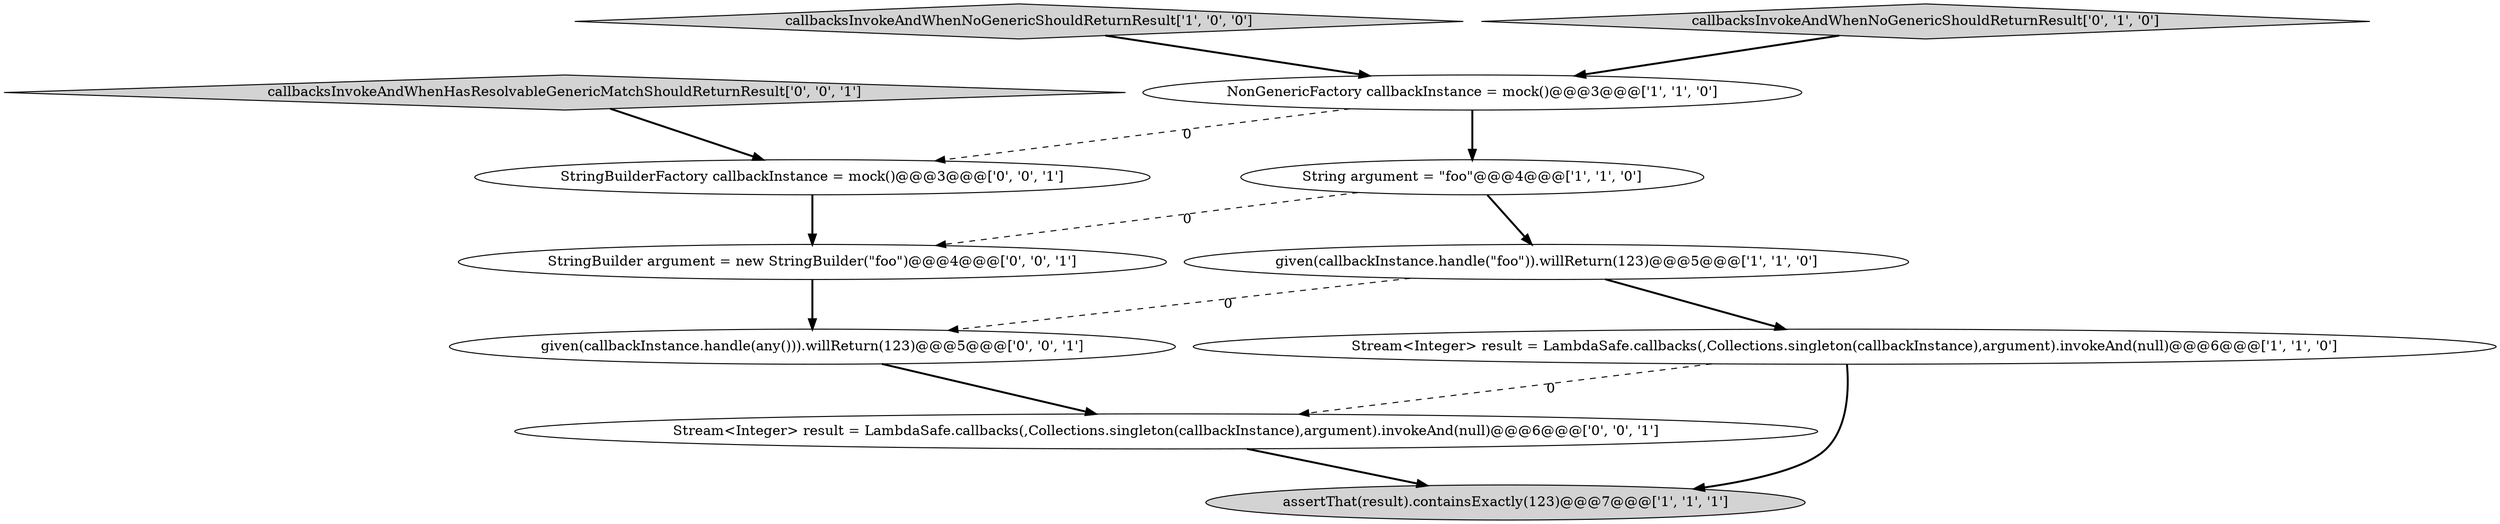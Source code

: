 digraph {
2 [style = filled, label = "Stream<Integer> result = LambdaSafe.callbacks(,Collections.singleton(callbackInstance),argument).invokeAnd(null)@@@6@@@['1', '1', '0']", fillcolor = white, shape = ellipse image = "AAA0AAABBB1BBB"];
4 [style = filled, label = "String argument = \"foo\"@@@4@@@['1', '1', '0']", fillcolor = white, shape = ellipse image = "AAA0AAABBB1BBB"];
11 [style = filled, label = "StringBuilderFactory callbackInstance = mock()@@@3@@@['0', '0', '1']", fillcolor = white, shape = ellipse image = "AAA0AAABBB3BBB"];
9 [style = filled, label = "Stream<Integer> result = LambdaSafe.callbacks(,Collections.singleton(callbackInstance),argument).invokeAnd(null)@@@6@@@['0', '0', '1']", fillcolor = white, shape = ellipse image = "AAA0AAABBB3BBB"];
7 [style = filled, label = "StringBuilder argument = new StringBuilder(\"foo\")@@@4@@@['0', '0', '1']", fillcolor = white, shape = ellipse image = "AAA0AAABBB3BBB"];
5 [style = filled, label = "callbacksInvokeAndWhenNoGenericShouldReturnResult['1', '0', '0']", fillcolor = lightgray, shape = diamond image = "AAA0AAABBB1BBB"];
6 [style = filled, label = "callbacksInvokeAndWhenNoGenericShouldReturnResult['0', '1', '0']", fillcolor = lightgray, shape = diamond image = "AAA0AAABBB2BBB"];
8 [style = filled, label = "given(callbackInstance.handle(any())).willReturn(123)@@@5@@@['0', '0', '1']", fillcolor = white, shape = ellipse image = "AAA0AAABBB3BBB"];
1 [style = filled, label = "given(callbackInstance.handle(\"foo\")).willReturn(123)@@@5@@@['1', '1', '0']", fillcolor = white, shape = ellipse image = "AAA0AAABBB1BBB"];
0 [style = filled, label = "assertThat(result).containsExactly(123)@@@7@@@['1', '1', '1']", fillcolor = lightgray, shape = ellipse image = "AAA0AAABBB1BBB"];
10 [style = filled, label = "callbacksInvokeAndWhenHasResolvableGenericMatchShouldReturnResult['0', '0', '1']", fillcolor = lightgray, shape = diamond image = "AAA0AAABBB3BBB"];
3 [style = filled, label = "NonGenericFactory callbackInstance = mock()@@@3@@@['1', '1', '0']", fillcolor = white, shape = ellipse image = "AAA0AAABBB1BBB"];
5->3 [style = bold, label=""];
6->3 [style = bold, label=""];
1->8 [style = dashed, label="0"];
1->2 [style = bold, label=""];
2->0 [style = bold, label=""];
4->1 [style = bold, label=""];
9->0 [style = bold, label=""];
7->8 [style = bold, label=""];
2->9 [style = dashed, label="0"];
4->7 [style = dashed, label="0"];
3->4 [style = bold, label=""];
11->7 [style = bold, label=""];
3->11 [style = dashed, label="0"];
8->9 [style = bold, label=""];
10->11 [style = bold, label=""];
}
